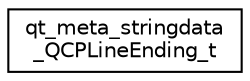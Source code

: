digraph "Graphical Class Hierarchy"
{
  edge [fontname="Helvetica",fontsize="10",labelfontname="Helvetica",labelfontsize="10"];
  node [fontname="Helvetica",fontsize="10",shape=record];
  rankdir="LR";
  Node1 [label="qt_meta_stringdata\l_QCPLineEnding_t",height=0.2,width=0.4,color="black", fillcolor="white", style="filled",URL="$structqt__meta__stringdata___q_c_p_line_ending__t.html"];
}
